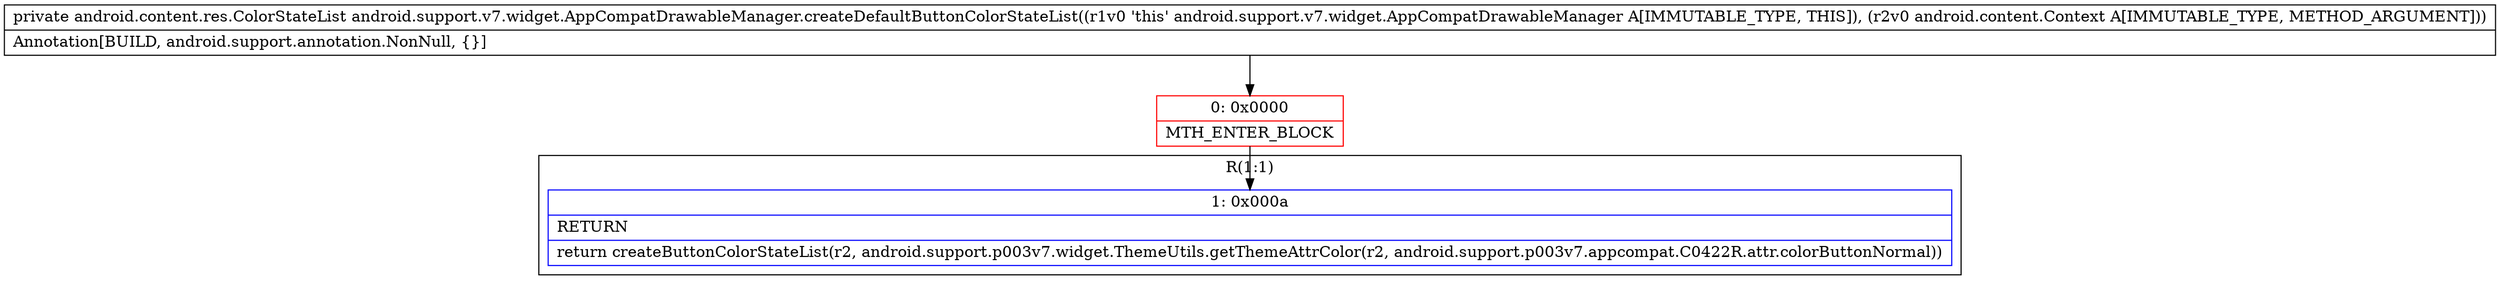 digraph "CFG forandroid.support.v7.widget.AppCompatDrawableManager.createDefaultButtonColorStateList(Landroid\/content\/Context;)Landroid\/content\/res\/ColorStateList;" {
subgraph cluster_Region_531656900 {
label = "R(1:1)";
node [shape=record,color=blue];
Node_1 [shape=record,label="{1\:\ 0x000a|RETURN\l|return createButtonColorStateList(r2, android.support.p003v7.widget.ThemeUtils.getThemeAttrColor(r2, android.support.p003v7.appcompat.C0422R.attr.colorButtonNormal))\l}"];
}
Node_0 [shape=record,color=red,label="{0\:\ 0x0000|MTH_ENTER_BLOCK\l}"];
MethodNode[shape=record,label="{private android.content.res.ColorStateList android.support.v7.widget.AppCompatDrawableManager.createDefaultButtonColorStateList((r1v0 'this' android.support.v7.widget.AppCompatDrawableManager A[IMMUTABLE_TYPE, THIS]), (r2v0 android.content.Context A[IMMUTABLE_TYPE, METHOD_ARGUMENT]))  | Annotation[BUILD, android.support.annotation.NonNull, \{\}]\l}"];
MethodNode -> Node_0;
Node_0 -> Node_1;
}


